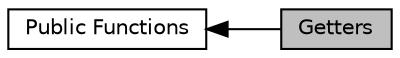 digraph "Getters"
{
  edge [fontname="Helvetica",fontsize="10",labelfontname="Helvetica",labelfontsize="10"];
  node [fontname="Helvetica",fontsize="10",shape=record];
  rankdir=LR;
  Node1 [label="Public Functions",height=0.2,width=0.4,color="black", fillcolor="white", style="filled",URL="$group___dynamixel_protocol_v1___public___functions.html",tooltip="Globally-accessible functions for interfacing with Dynamixel actuators and controlling the settings o..."];
  Node0 [label="Getters",height=0.2,width=0.4,color="black", fillcolor="grey75", style="filled", fontcolor="black"];
  Node1->Node0 [shape=plaintext, dir="back", style="solid"];
}
